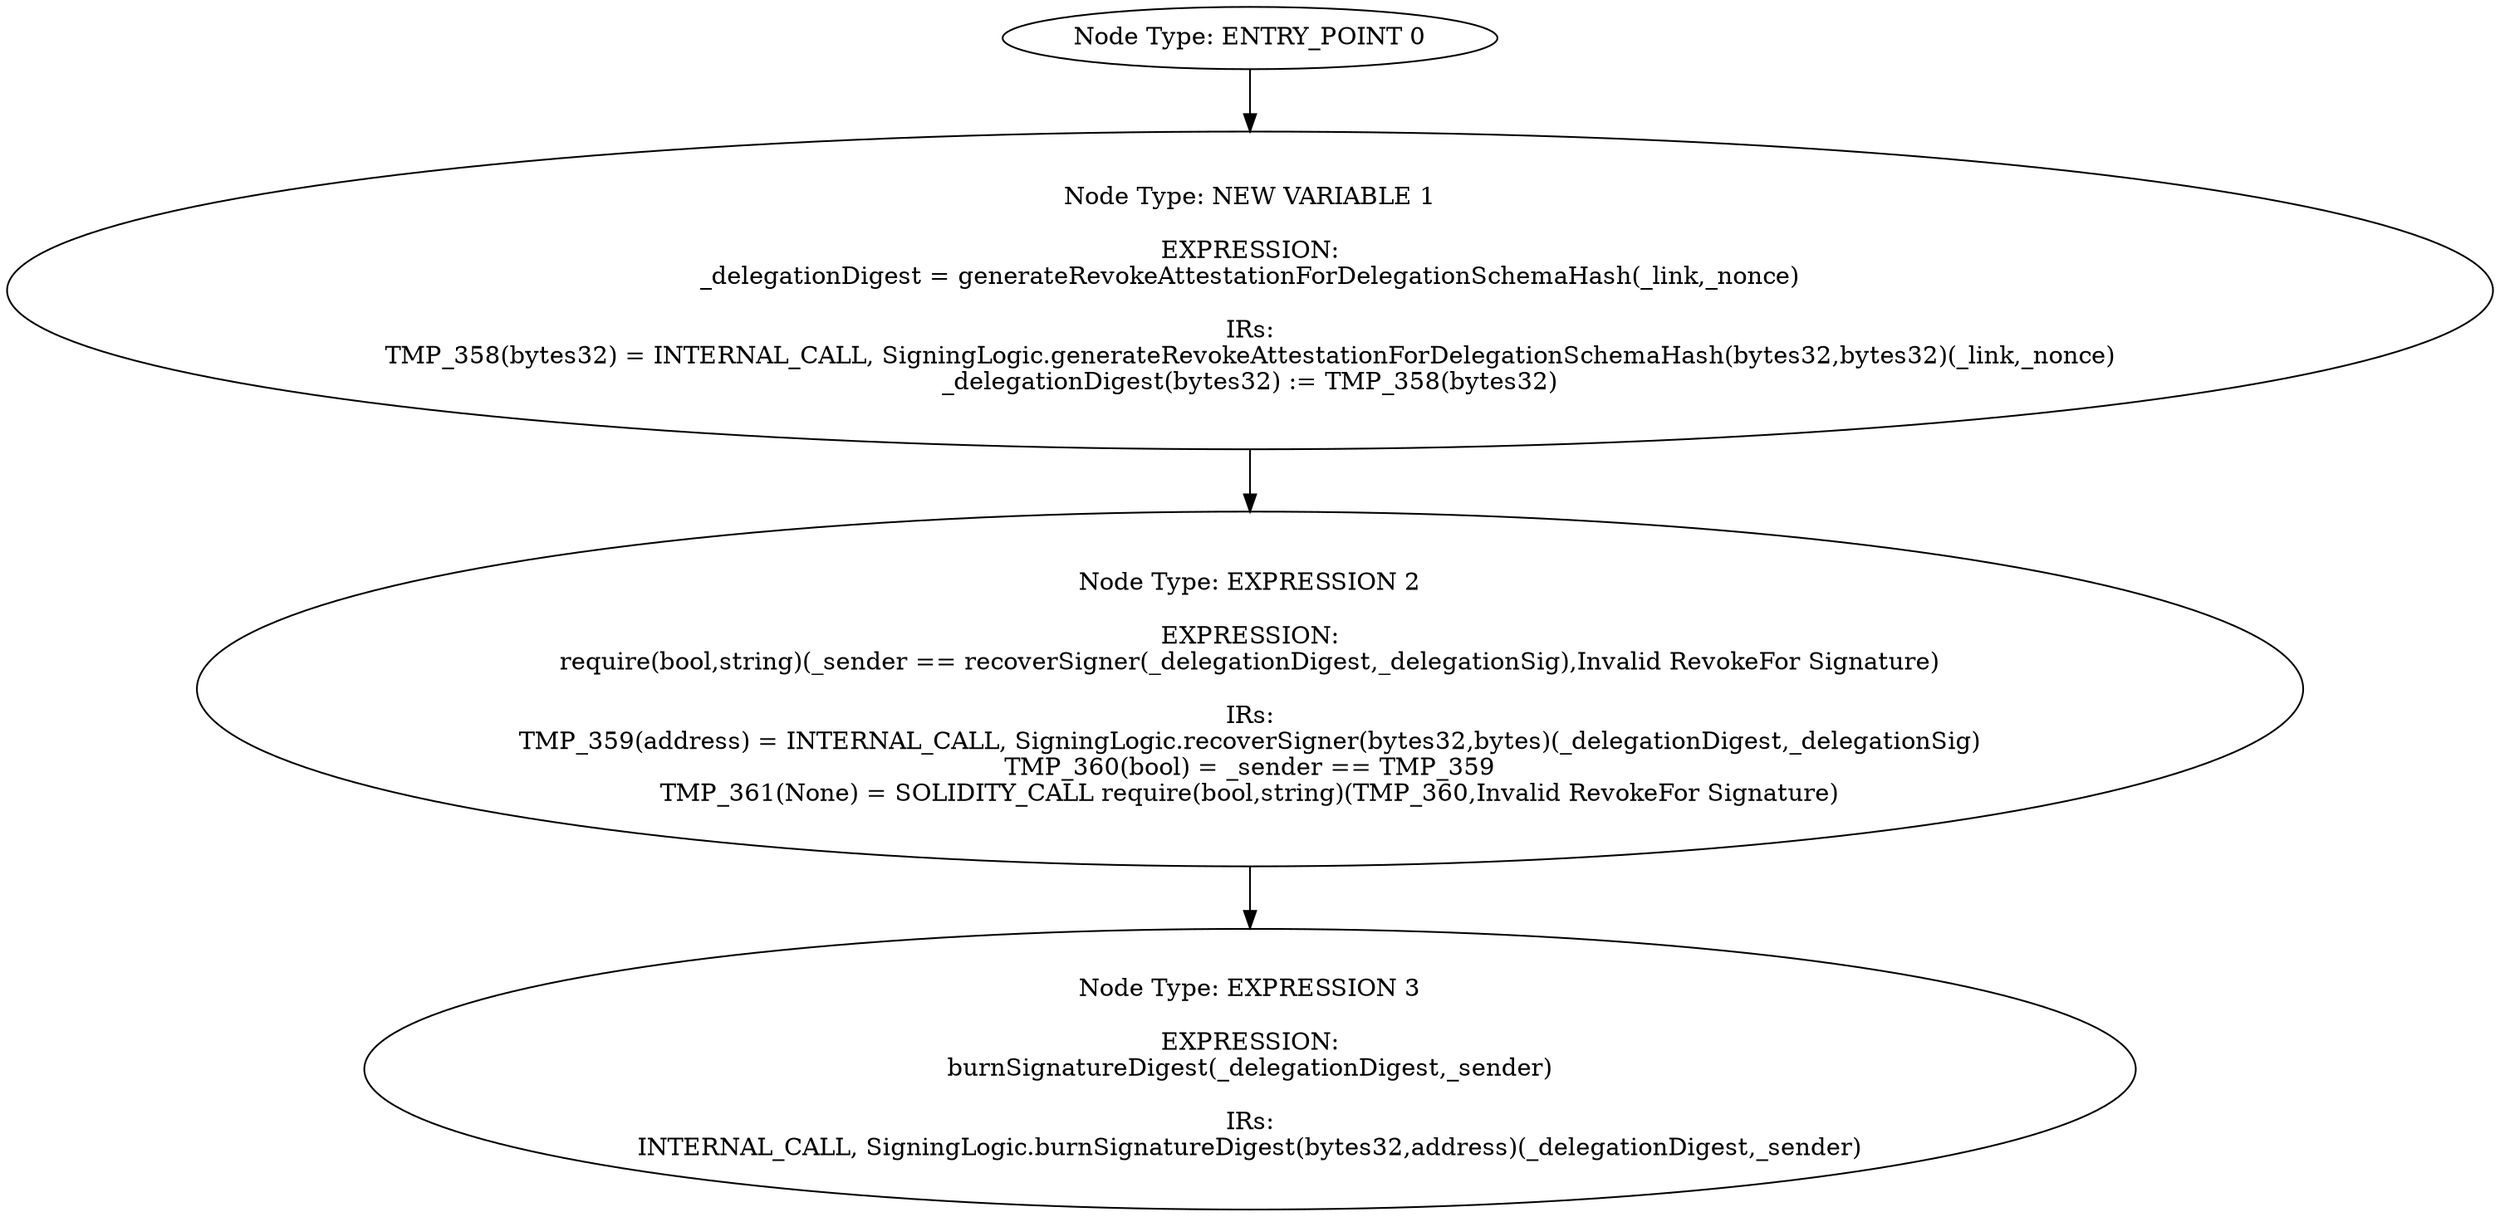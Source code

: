 digraph{
0[label="Node Type: ENTRY_POINT 0
"];
0->1;
1[label="Node Type: NEW VARIABLE 1

EXPRESSION:
_delegationDigest = generateRevokeAttestationForDelegationSchemaHash(_link,_nonce)

IRs:
TMP_358(bytes32) = INTERNAL_CALL, SigningLogic.generateRevokeAttestationForDelegationSchemaHash(bytes32,bytes32)(_link,_nonce)
_delegationDigest(bytes32) := TMP_358(bytes32)"];
1->2;
2[label="Node Type: EXPRESSION 2

EXPRESSION:
require(bool,string)(_sender == recoverSigner(_delegationDigest,_delegationSig),Invalid RevokeFor Signature)

IRs:
TMP_359(address) = INTERNAL_CALL, SigningLogic.recoverSigner(bytes32,bytes)(_delegationDigest,_delegationSig)
TMP_360(bool) = _sender == TMP_359
TMP_361(None) = SOLIDITY_CALL require(bool,string)(TMP_360,Invalid RevokeFor Signature)"];
2->3;
3[label="Node Type: EXPRESSION 3

EXPRESSION:
burnSignatureDigest(_delegationDigest,_sender)

IRs:
INTERNAL_CALL, SigningLogic.burnSignatureDigest(bytes32,address)(_delegationDigest,_sender)"];
}
